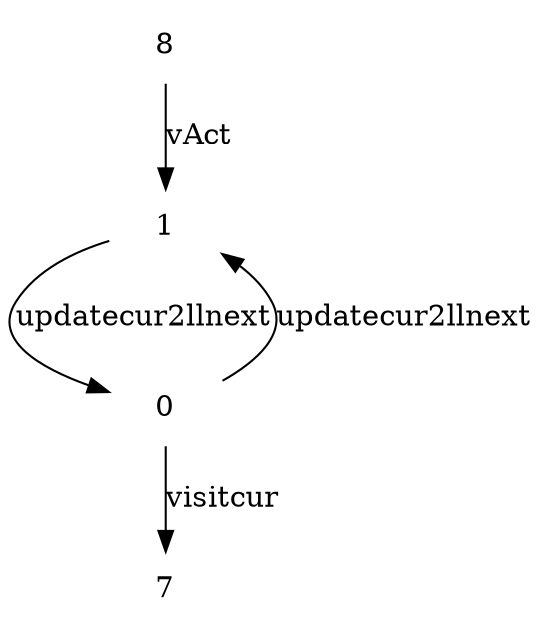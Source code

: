 digraph G {
    node [shape=plaintext]
8->1[label = "vAct"]
1->0[label = "updatecur2llnext"]
0->1[label = "updatecur2llnext"]
0->7[label = "visitcur"]

}